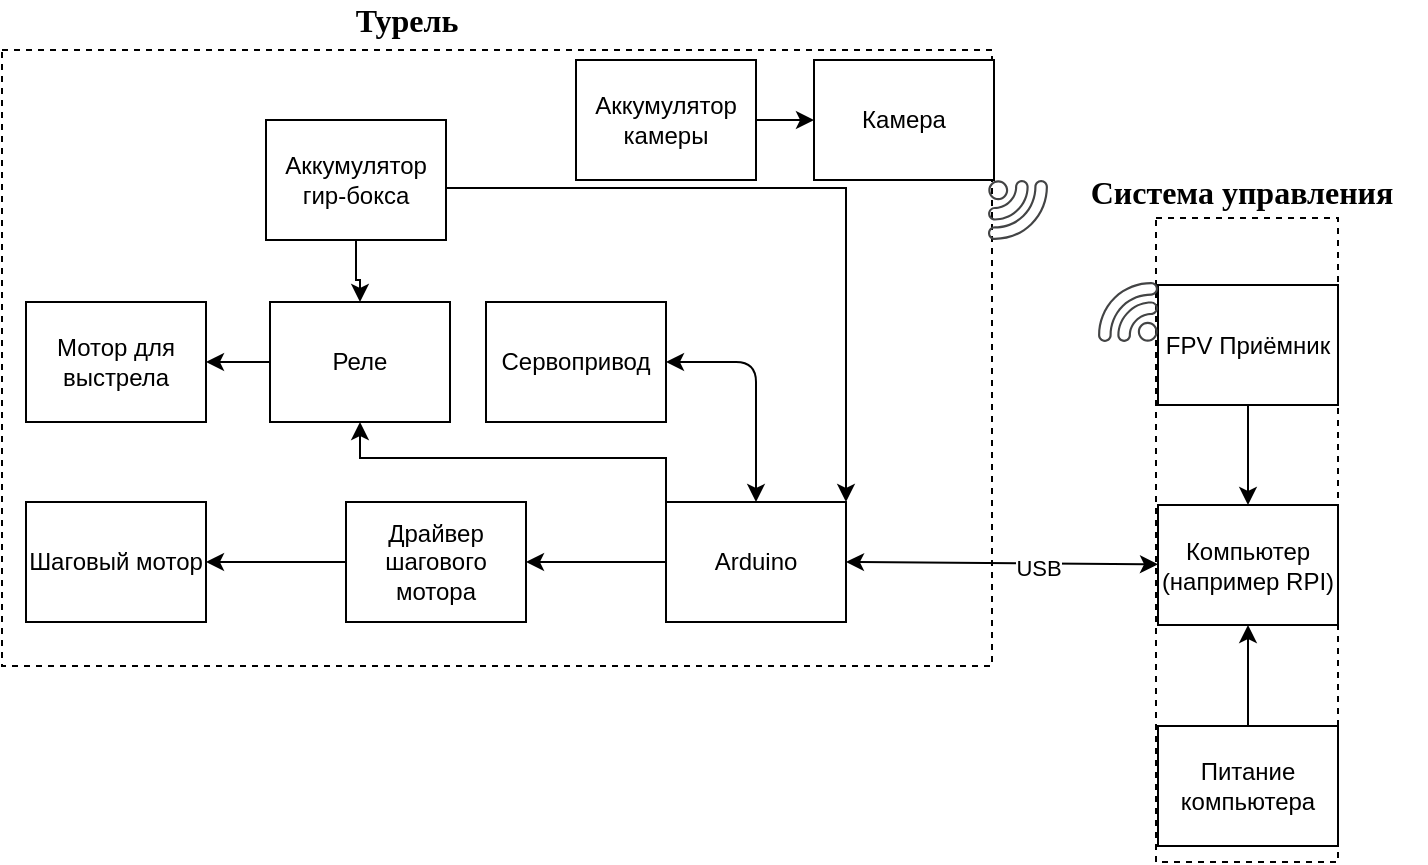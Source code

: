 <mxfile version="14.4.8" type="github">
  <diagram id="rgr_ggMDqa0CBYAi4XXZ" name="Page-1">
    <mxGraphModel dx="1185" dy="662" grid="0" gridSize="10" guides="1" tooltips="1" connect="1" arrows="1" fold="1" page="1" pageScale="1" pageWidth="827" pageHeight="1169" math="0" shadow="0">
      <root>
        <mxCell id="0" />
        <mxCell id="1" parent="0" />
        <mxCell id="A-BF0UujvZgVLAS8JFkz-48" value="" style="rounded=0;whiteSpace=wrap;html=1;dashed=1;" vertex="1" parent="1">
          <mxGeometry x="648" y="391" width="91" height="322" as="geometry" />
        </mxCell>
        <mxCell id="A-BF0UujvZgVLAS8JFkz-47" value="" style="rounded=0;whiteSpace=wrap;html=1;dashed=1;" vertex="1" parent="1">
          <mxGeometry x="71" y="307" width="495" height="308" as="geometry" />
        </mxCell>
        <mxCell id="6oglmZXDybSKQYADPyGO-2" value="" style="rounded=0;whiteSpace=wrap;html=1;" parent="1" vertex="1">
          <mxGeometry x="313" y="433" width="90" height="60" as="geometry" />
        </mxCell>
        <mxCell id="6oglmZXDybSKQYADPyGO-3" value="Сервопривод" style="text;html=1;strokeColor=none;fillColor=none;align=center;verticalAlign=middle;whiteSpace=wrap;rounded=0;" parent="1" vertex="1">
          <mxGeometry x="313" y="433" width="90" height="60" as="geometry" />
        </mxCell>
        <mxCell id="6oglmZXDybSKQYADPyGO-6" value="" style="rounded=0;whiteSpace=wrap;html=1;" parent="1" vertex="1">
          <mxGeometry x="403" y="533" width="90" height="60" as="geometry" />
        </mxCell>
        <mxCell id="A-BF0UujvZgVLAS8JFkz-56" style="edgeStyle=orthogonalEdgeStyle;rounded=0;orthogonalLoop=1;jettySize=auto;html=1;entryX=0.5;entryY=1;entryDx=0;entryDy=0;" edge="1" parent="1" source="6oglmZXDybSKQYADPyGO-10" target="A-BF0UujvZgVLAS8JFkz-53">
          <mxGeometry relative="1" as="geometry">
            <Array as="points">
              <mxPoint x="403" y="511" />
              <mxPoint x="250" y="511" />
            </Array>
          </mxGeometry>
        </mxCell>
        <mxCell id="6oglmZXDybSKQYADPyGO-10" value="Arduino" style="text;html=1;strokeColor=none;fillColor=none;align=center;verticalAlign=middle;whiteSpace=wrap;rounded=0;" parent="1" vertex="1">
          <mxGeometry x="403" y="533" width="90" height="60" as="geometry" />
        </mxCell>
        <mxCell id="6oglmZXDybSKQYADPyGO-12" value="" style="rounded=0;whiteSpace=wrap;html=1;" parent="1" vertex="1">
          <mxGeometry x="243" y="533" width="90" height="60" as="geometry" />
        </mxCell>
        <mxCell id="6oglmZXDybSKQYADPyGO-14" value="Драйвер шагового мотора" style="text;html=1;strokeColor=none;fillColor=none;align=center;verticalAlign=middle;whiteSpace=wrap;rounded=0;" parent="1" vertex="1">
          <mxGeometry x="243" y="533" width="90" height="60" as="geometry" />
        </mxCell>
        <mxCell id="6oglmZXDybSKQYADPyGO-21" value="" style="endArrow=classic;startArrow=classic;html=1;exitX=1;exitY=0.5;exitDx=0;exitDy=0;entryX=0.5;entryY=0;entryDx=0;entryDy=0;" parent="1" target="6oglmZXDybSKQYADPyGO-10" edge="1">
          <mxGeometry width="50" height="50" relative="1" as="geometry">
            <mxPoint x="403" y="463" as="sourcePoint" />
            <mxPoint x="243" y="613" as="targetPoint" />
            <Array as="points">
              <mxPoint x="448" y="463" />
            </Array>
          </mxGeometry>
        </mxCell>
        <mxCell id="6oglmZXDybSKQYADPyGO-23" value="" style="rounded=0;whiteSpace=wrap;html=1;" parent="1" vertex="1">
          <mxGeometry x="83" y="533" width="90" height="60" as="geometry" />
        </mxCell>
        <mxCell id="6oglmZXDybSKQYADPyGO-25" value="Шаговый мотор" style="text;html=1;strokeColor=none;fillColor=none;align=center;verticalAlign=middle;whiteSpace=wrap;rounded=0;" parent="1" vertex="1">
          <mxGeometry x="83" y="533" width="90" height="60" as="geometry" />
        </mxCell>
        <mxCell id="A-BF0UujvZgVLAS8JFkz-1" value="" style="rounded=0;whiteSpace=wrap;html=1;" vertex="1" parent="1">
          <mxGeometry x="477" y="312" width="90" height="60" as="geometry" />
        </mxCell>
        <mxCell id="A-BF0UujvZgVLAS8JFkz-2" value="Камера" style="text;html=1;strokeColor=none;fillColor=none;align=center;verticalAlign=middle;whiteSpace=wrap;rounded=0;" vertex="1" parent="1">
          <mxGeometry x="477" y="312" width="90" height="60" as="geometry" />
        </mxCell>
        <mxCell id="A-BF0UujvZgVLAS8JFkz-41" style="edgeStyle=orthogonalEdgeStyle;rounded=0;orthogonalLoop=1;jettySize=auto;html=1;entryX=1;entryY=0;entryDx=0;entryDy=0;" edge="1" parent="1" source="A-BF0UujvZgVLAS8JFkz-3" target="6oglmZXDybSKQYADPyGO-10">
          <mxGeometry relative="1" as="geometry">
            <Array as="points">
              <mxPoint x="493" y="376" />
            </Array>
          </mxGeometry>
        </mxCell>
        <mxCell id="A-BF0UujvZgVLAS8JFkz-57" style="edgeStyle=orthogonalEdgeStyle;rounded=0;orthogonalLoop=1;jettySize=auto;html=1;entryX=0.5;entryY=0;entryDx=0;entryDy=0;" edge="1" parent="1" source="A-BF0UujvZgVLAS8JFkz-3" target="A-BF0UujvZgVLAS8JFkz-53">
          <mxGeometry relative="1" as="geometry" />
        </mxCell>
        <mxCell id="A-BF0UujvZgVLAS8JFkz-3" value="Аккумулятор гир-бокса" style="rounded=0;whiteSpace=wrap;html=1;" vertex="1" parent="1">
          <mxGeometry x="203" y="342" width="90" height="60" as="geometry" />
        </mxCell>
        <mxCell id="A-BF0UujvZgVLAS8JFkz-10" value="" style="endArrow=classic;startArrow=classic;html=1;exitX=1;exitY=0.5;exitDx=0;exitDy=0;" edge="1" parent="1" source="6oglmZXDybSKQYADPyGO-10" target="A-BF0UujvZgVLAS8JFkz-11">
          <mxGeometry width="50" height="50" relative="1" as="geometry">
            <mxPoint x="323" y="573" as="sourcePoint" />
            <mxPoint x="553" y="563" as="targetPoint" />
          </mxGeometry>
        </mxCell>
        <mxCell id="A-BF0UujvZgVLAS8JFkz-70" value="USB" style="edgeLabel;html=1;align=center;verticalAlign=middle;resizable=0;points=[];" vertex="1" connectable="0" parent="A-BF0UujvZgVLAS8JFkz-10">
          <mxGeometry x="0.222" y="-2" relative="1" as="geometry">
            <mxPoint as="offset" />
          </mxGeometry>
        </mxCell>
        <mxCell id="A-BF0UujvZgVLAS8JFkz-11" value="Компьютер (например RPI)" style="rounded=0;whiteSpace=wrap;html=1;" vertex="1" parent="1">
          <mxGeometry x="649" y="534.5" width="90" height="60" as="geometry" />
        </mxCell>
        <mxCell id="A-BF0UujvZgVLAS8JFkz-27" value="" style="rounded=0;whiteSpace=wrap;html=1;" vertex="1" parent="1">
          <mxGeometry x="649" y="424.5" width="90" height="60" as="geometry" />
        </mxCell>
        <mxCell id="A-BF0UujvZgVLAS8JFkz-28" value="" style="pointerEvents=1;shadow=0;dashed=0;html=1;strokeColor=none;fillColor=#434445;aspect=fixed;labelPosition=center;verticalLabelPosition=bottom;verticalAlign=top;align=center;outlineConnect=0;shape=mxgraph.vvd.wi_fi;direction=south;" vertex="1" parent="1">
          <mxGeometry x="564" y="372" width="30" height="30" as="geometry" />
        </mxCell>
        <mxCell id="A-BF0UujvZgVLAS8JFkz-29" value="" style="pointerEvents=1;shadow=0;dashed=0;html=1;strokeColor=none;fillColor=#434445;aspect=fixed;labelPosition=center;verticalLabelPosition=bottom;verticalAlign=top;align=center;outlineConnect=0;shape=mxgraph.vvd.wi_fi;direction=north;" vertex="1" parent="1">
          <mxGeometry x="619" y="423" width="30" height="30" as="geometry" />
        </mxCell>
        <mxCell id="A-BF0UujvZgVLAS8JFkz-38" style="edgeStyle=orthogonalEdgeStyle;rounded=0;orthogonalLoop=1;jettySize=auto;html=1;" edge="1" parent="1" source="A-BF0UujvZgVLAS8JFkz-30" target="A-BF0UujvZgVLAS8JFkz-11">
          <mxGeometry relative="1" as="geometry" />
        </mxCell>
        <mxCell id="A-BF0UujvZgVLAS8JFkz-30" value="FPV Приёмник" style="text;html=1;strokeColor=none;fillColor=none;align=center;verticalAlign=middle;whiteSpace=wrap;rounded=0;" vertex="1" parent="1">
          <mxGeometry x="649" y="424.5" width="90" height="60" as="geometry" />
        </mxCell>
        <mxCell id="A-BF0UujvZgVLAS8JFkz-32" value="" style="endArrow=classic;html=1;exitX=0;exitY=0.5;exitDx=0;exitDy=0;entryX=1;entryY=0.5;entryDx=0;entryDy=0;" edge="1" parent="1" source="6oglmZXDybSKQYADPyGO-10" target="6oglmZXDybSKQYADPyGO-14">
          <mxGeometry width="50" height="50" relative="1" as="geometry">
            <mxPoint x="527" y="618" as="sourcePoint" />
            <mxPoint x="577" y="568" as="targetPoint" />
          </mxGeometry>
        </mxCell>
        <mxCell id="A-BF0UujvZgVLAS8JFkz-34" value="" style="endArrow=classic;html=1;exitX=0;exitY=0.5;exitDx=0;exitDy=0;entryX=1;entryY=0.5;entryDx=0;entryDy=0;" edge="1" parent="1" source="6oglmZXDybSKQYADPyGO-14" target="6oglmZXDybSKQYADPyGO-25">
          <mxGeometry width="50" height="50" relative="1" as="geometry">
            <mxPoint x="413" y="573" as="sourcePoint" />
            <mxPoint x="343" y="573" as="targetPoint" />
          </mxGeometry>
        </mxCell>
        <mxCell id="A-BF0UujvZgVLAS8JFkz-45" style="edgeStyle=orthogonalEdgeStyle;rounded=0;orthogonalLoop=1;jettySize=auto;html=1;entryX=0.5;entryY=1;entryDx=0;entryDy=0;" edge="1" parent="1" source="A-BF0UujvZgVLAS8JFkz-44" target="A-BF0UujvZgVLAS8JFkz-11">
          <mxGeometry relative="1" as="geometry" />
        </mxCell>
        <mxCell id="A-BF0UujvZgVLAS8JFkz-44" value="Питание компьютера" style="rounded=0;whiteSpace=wrap;html=1;" vertex="1" parent="1">
          <mxGeometry x="649" y="645" width="90" height="60" as="geometry" />
        </mxCell>
        <mxCell id="A-BF0UujvZgVLAS8JFkz-50" value="&lt;b&gt;&lt;font face=&quot;Comic Sans MS&quot; style=&quot;font-size: 16px&quot;&gt;Турель&lt;/font&gt;&lt;/b&gt;" style="text;html=1;strokeColor=none;fillColor=none;align=center;verticalAlign=middle;whiteSpace=wrap;rounded=0;dashed=1;" vertex="1" parent="1">
          <mxGeometry x="201" y="282" width="145" height="20" as="geometry" />
        </mxCell>
        <mxCell id="A-BF0UujvZgVLAS8JFkz-52" value="Мотор для выстрела" style="rounded=0;whiteSpace=wrap;html=1;" vertex="1" parent="1">
          <mxGeometry x="83" y="433" width="90" height="60" as="geometry" />
        </mxCell>
        <mxCell id="A-BF0UujvZgVLAS8JFkz-55" style="edgeStyle=orthogonalEdgeStyle;rounded=0;orthogonalLoop=1;jettySize=auto;html=1;" edge="1" parent="1" source="A-BF0UujvZgVLAS8JFkz-53" target="A-BF0UujvZgVLAS8JFkz-52">
          <mxGeometry relative="1" as="geometry" />
        </mxCell>
        <mxCell id="A-BF0UujvZgVLAS8JFkz-53" value="Реле" style="rounded=0;whiteSpace=wrap;html=1;" vertex="1" parent="1">
          <mxGeometry x="205" y="433" width="90" height="60" as="geometry" />
        </mxCell>
        <mxCell id="A-BF0UujvZgVLAS8JFkz-69" style="edgeStyle=orthogonalEdgeStyle;rounded=0;orthogonalLoop=1;jettySize=auto;html=1;entryX=0;entryY=0.5;entryDx=0;entryDy=0;" edge="1" parent="1" source="A-BF0UujvZgVLAS8JFkz-68" target="A-BF0UujvZgVLAS8JFkz-2">
          <mxGeometry relative="1" as="geometry" />
        </mxCell>
        <mxCell id="A-BF0UujvZgVLAS8JFkz-68" value="Аккумулятор камеры" style="rounded=0;whiteSpace=wrap;html=1;" vertex="1" parent="1">
          <mxGeometry x="358" y="312" width="90" height="60" as="geometry" />
        </mxCell>
        <mxCell id="A-BF0UujvZgVLAS8JFkz-72" value="&lt;b&gt;&lt;font face=&quot;Comic Sans MS&quot; style=&quot;font-size: 16px&quot;&gt;Система управления&lt;/font&gt;&lt;/b&gt;" style="text;html=1;strokeColor=none;fillColor=none;align=center;verticalAlign=middle;whiteSpace=wrap;rounded=0;dashed=1;" vertex="1" parent="1">
          <mxGeometry x="599" y="368" width="184" height="20" as="geometry" />
        </mxCell>
      </root>
    </mxGraphModel>
  </diagram>
</mxfile>
